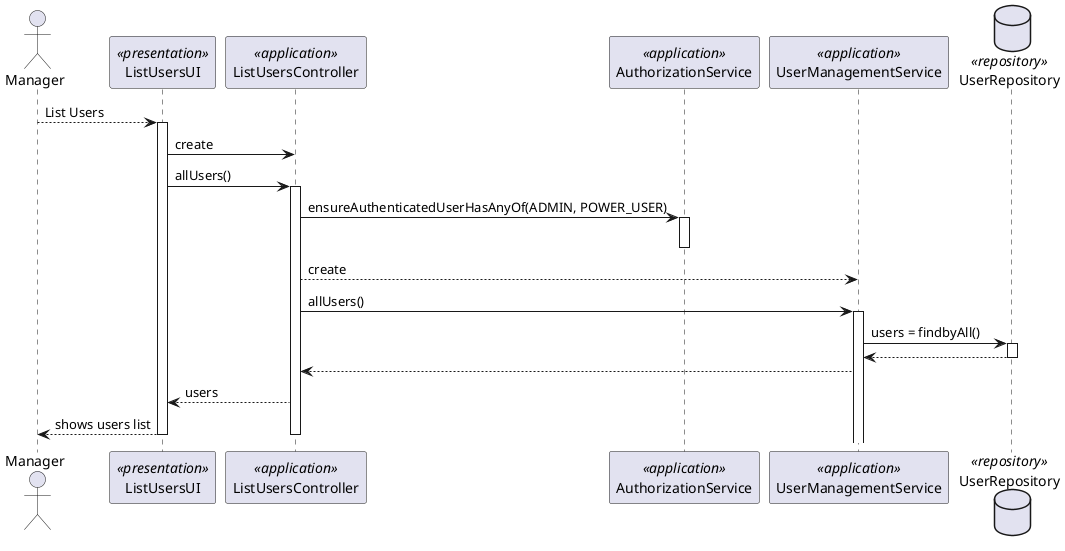 @startuml
'http://plantuml.com/skinparam.html
skinparam handwritten false
skinparam packageStyle rect
skinparam defaultFontName FG Virgil
skinparam shadowing false

actor Manager as Actor
participant ListUsersUI as UI <<presentation>>
participant ListUsersController as Controller <<application>>
participant AuthorizationService  as authz <<application>>
participant UserManagementService as userSvc <<application>>


database UserRepository as Repository <<repository>>


Actor --> UI: List Users
activate UI
    UI -> Controller: create

    UI -> Controller: allUsers()
    activate Controller

        Controller -> authz: ensureAuthenticatedUserHasAnyOf(ADMIN, POWER_USER)
        activate authz
        deactivate authz
        Controller --> userSvc : create


Controller -> userSvc : allUsers()
activate userSvc
            userSvc -> Repository: users = findbyAll()
            activate Repository

            Repository --> userSvc
            deactivate Repository
            userSvc --> Controller
            Controller --> UI : users

        UI-->Actor: shows users list

         deactivate Controller
deactivate UI
@enduml